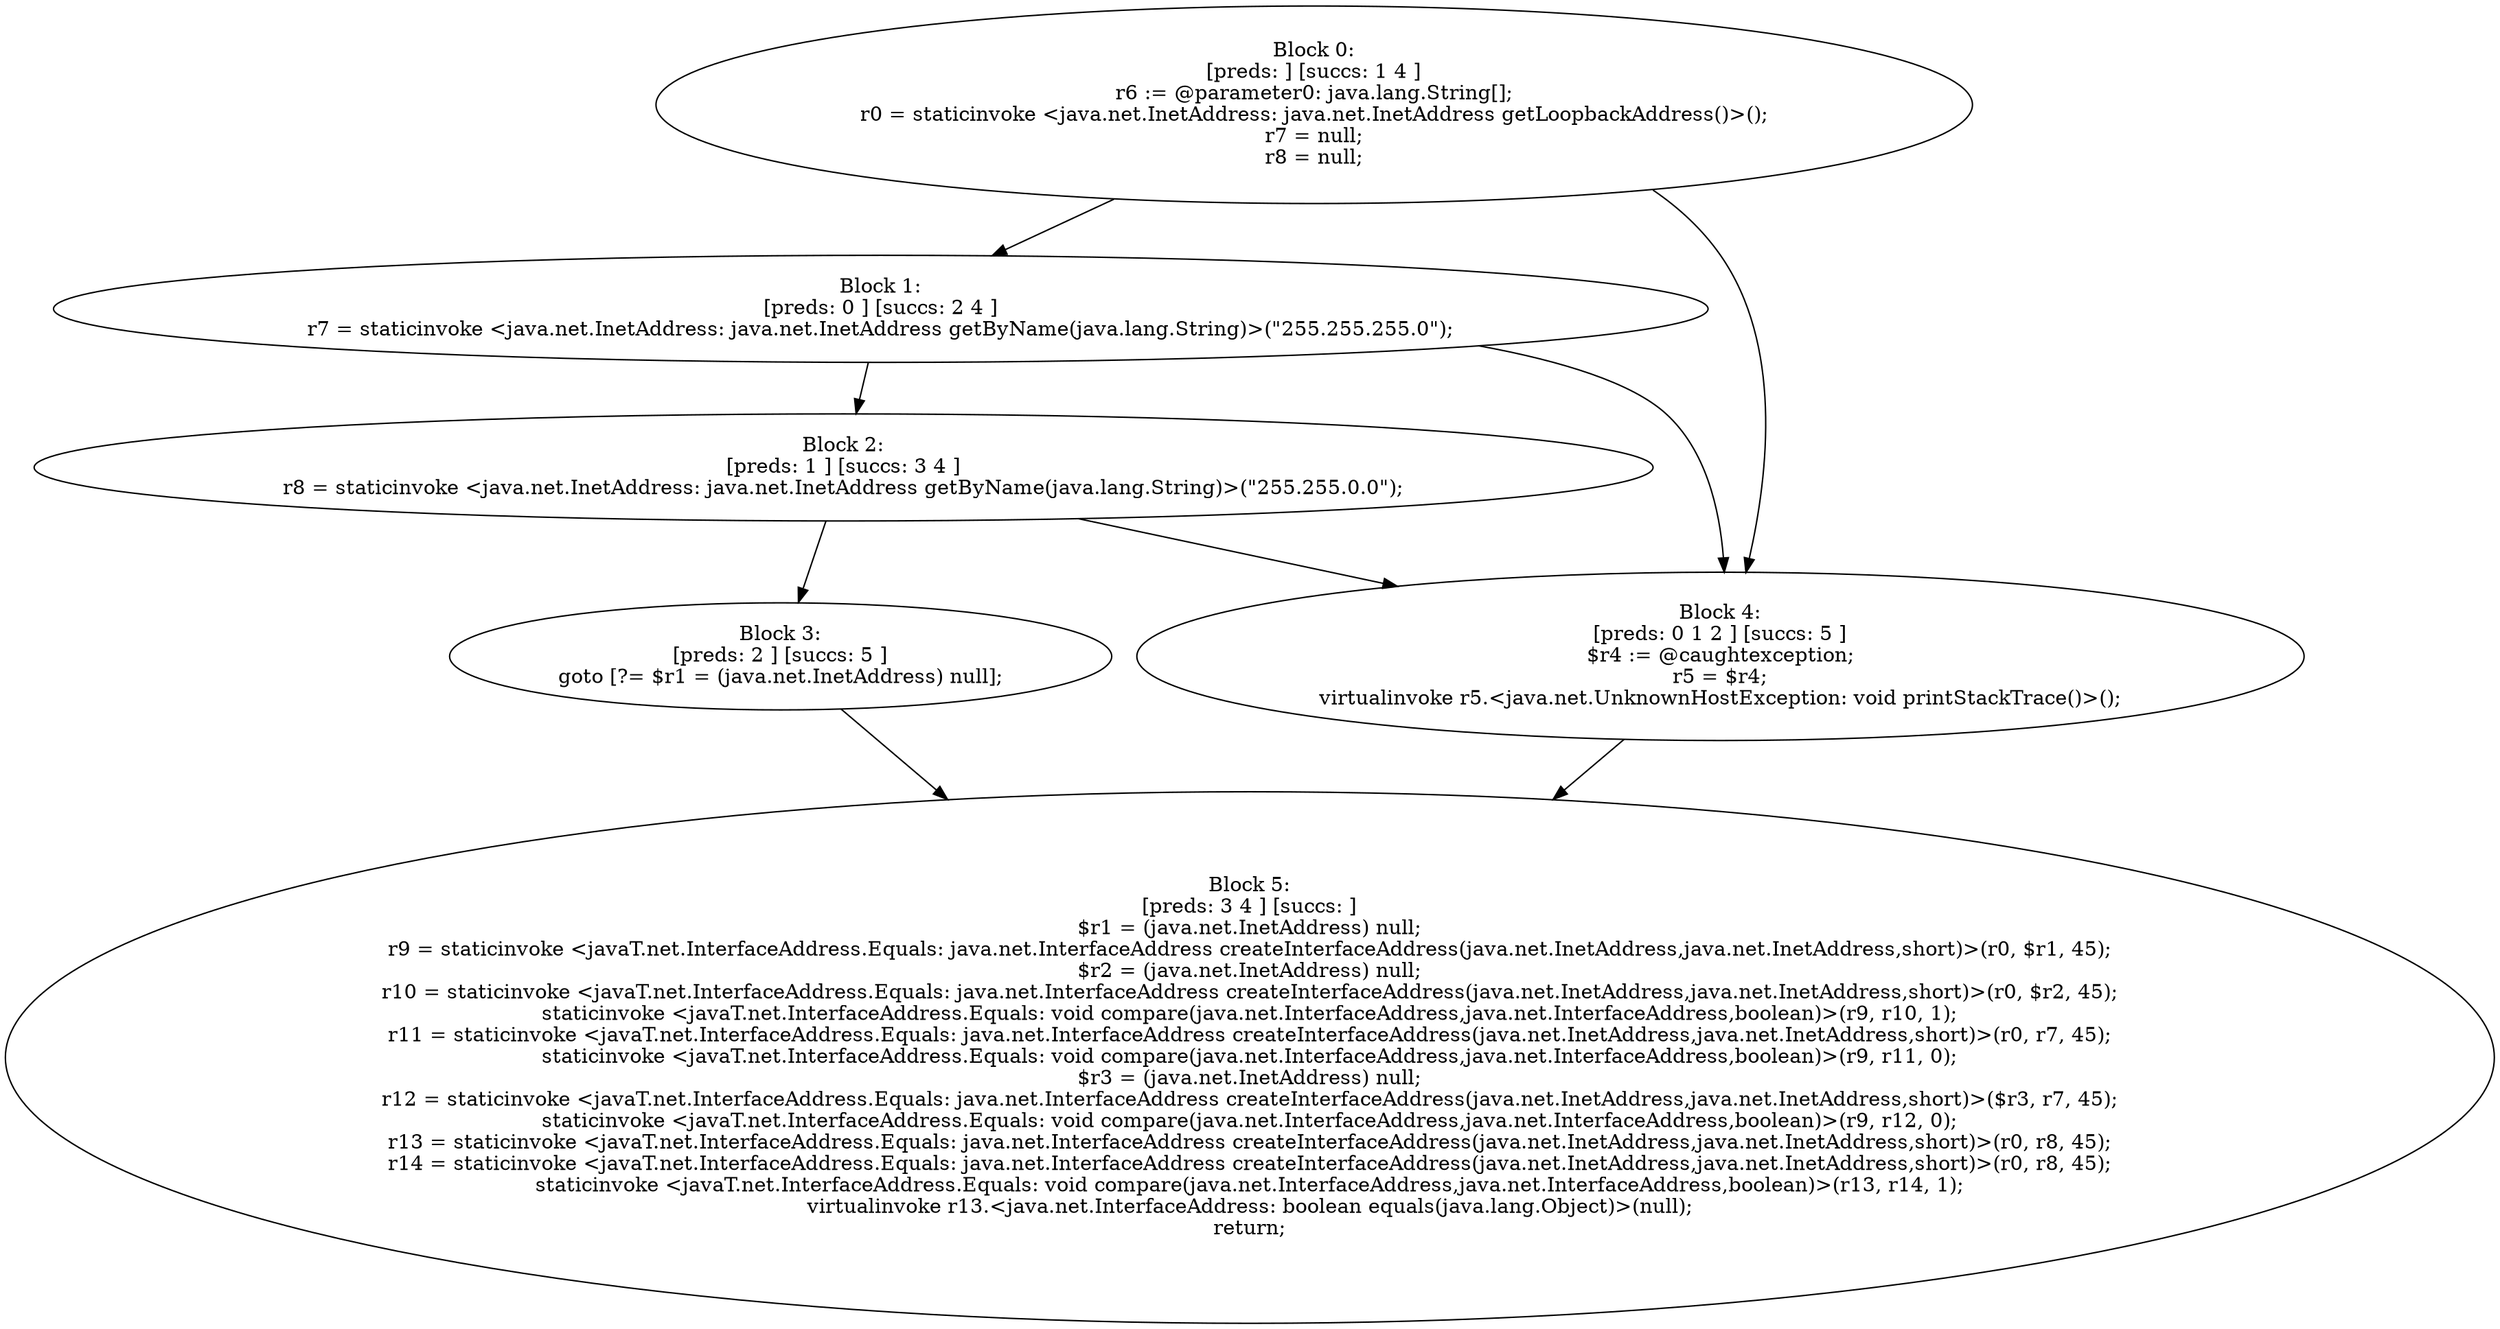 digraph "unitGraph" {
    "Block 0:
[preds: ] [succs: 1 4 ]
r6 := @parameter0: java.lang.String[];
r0 = staticinvoke <java.net.InetAddress: java.net.InetAddress getLoopbackAddress()>();
r7 = null;
r8 = null;
"
    "Block 1:
[preds: 0 ] [succs: 2 4 ]
r7 = staticinvoke <java.net.InetAddress: java.net.InetAddress getByName(java.lang.String)>(\"255.255.255.0\");
"
    "Block 2:
[preds: 1 ] [succs: 3 4 ]
r8 = staticinvoke <java.net.InetAddress: java.net.InetAddress getByName(java.lang.String)>(\"255.255.0.0\");
"
    "Block 3:
[preds: 2 ] [succs: 5 ]
goto [?= $r1 = (java.net.InetAddress) null];
"
    "Block 4:
[preds: 0 1 2 ] [succs: 5 ]
$r4 := @caughtexception;
r5 = $r4;
virtualinvoke r5.<java.net.UnknownHostException: void printStackTrace()>();
"
    "Block 5:
[preds: 3 4 ] [succs: ]
$r1 = (java.net.InetAddress) null;
r9 = staticinvoke <javaT.net.InterfaceAddress.Equals: java.net.InterfaceAddress createInterfaceAddress(java.net.InetAddress,java.net.InetAddress,short)>(r0, $r1, 45);
$r2 = (java.net.InetAddress) null;
r10 = staticinvoke <javaT.net.InterfaceAddress.Equals: java.net.InterfaceAddress createInterfaceAddress(java.net.InetAddress,java.net.InetAddress,short)>(r0, $r2, 45);
staticinvoke <javaT.net.InterfaceAddress.Equals: void compare(java.net.InterfaceAddress,java.net.InterfaceAddress,boolean)>(r9, r10, 1);
r11 = staticinvoke <javaT.net.InterfaceAddress.Equals: java.net.InterfaceAddress createInterfaceAddress(java.net.InetAddress,java.net.InetAddress,short)>(r0, r7, 45);
staticinvoke <javaT.net.InterfaceAddress.Equals: void compare(java.net.InterfaceAddress,java.net.InterfaceAddress,boolean)>(r9, r11, 0);
$r3 = (java.net.InetAddress) null;
r12 = staticinvoke <javaT.net.InterfaceAddress.Equals: java.net.InterfaceAddress createInterfaceAddress(java.net.InetAddress,java.net.InetAddress,short)>($r3, r7, 45);
staticinvoke <javaT.net.InterfaceAddress.Equals: void compare(java.net.InterfaceAddress,java.net.InterfaceAddress,boolean)>(r9, r12, 0);
r13 = staticinvoke <javaT.net.InterfaceAddress.Equals: java.net.InterfaceAddress createInterfaceAddress(java.net.InetAddress,java.net.InetAddress,short)>(r0, r8, 45);
r14 = staticinvoke <javaT.net.InterfaceAddress.Equals: java.net.InterfaceAddress createInterfaceAddress(java.net.InetAddress,java.net.InetAddress,short)>(r0, r8, 45);
staticinvoke <javaT.net.InterfaceAddress.Equals: void compare(java.net.InterfaceAddress,java.net.InterfaceAddress,boolean)>(r13, r14, 1);
virtualinvoke r13.<java.net.InterfaceAddress: boolean equals(java.lang.Object)>(null);
return;
"
    "Block 0:
[preds: ] [succs: 1 4 ]
r6 := @parameter0: java.lang.String[];
r0 = staticinvoke <java.net.InetAddress: java.net.InetAddress getLoopbackAddress()>();
r7 = null;
r8 = null;
"->"Block 1:
[preds: 0 ] [succs: 2 4 ]
r7 = staticinvoke <java.net.InetAddress: java.net.InetAddress getByName(java.lang.String)>(\"255.255.255.0\");
";
    "Block 0:
[preds: ] [succs: 1 4 ]
r6 := @parameter0: java.lang.String[];
r0 = staticinvoke <java.net.InetAddress: java.net.InetAddress getLoopbackAddress()>();
r7 = null;
r8 = null;
"->"Block 4:
[preds: 0 1 2 ] [succs: 5 ]
$r4 := @caughtexception;
r5 = $r4;
virtualinvoke r5.<java.net.UnknownHostException: void printStackTrace()>();
";
    "Block 1:
[preds: 0 ] [succs: 2 4 ]
r7 = staticinvoke <java.net.InetAddress: java.net.InetAddress getByName(java.lang.String)>(\"255.255.255.0\");
"->"Block 2:
[preds: 1 ] [succs: 3 4 ]
r8 = staticinvoke <java.net.InetAddress: java.net.InetAddress getByName(java.lang.String)>(\"255.255.0.0\");
";
    "Block 1:
[preds: 0 ] [succs: 2 4 ]
r7 = staticinvoke <java.net.InetAddress: java.net.InetAddress getByName(java.lang.String)>(\"255.255.255.0\");
"->"Block 4:
[preds: 0 1 2 ] [succs: 5 ]
$r4 := @caughtexception;
r5 = $r4;
virtualinvoke r5.<java.net.UnknownHostException: void printStackTrace()>();
";
    "Block 2:
[preds: 1 ] [succs: 3 4 ]
r8 = staticinvoke <java.net.InetAddress: java.net.InetAddress getByName(java.lang.String)>(\"255.255.0.0\");
"->"Block 3:
[preds: 2 ] [succs: 5 ]
goto [?= $r1 = (java.net.InetAddress) null];
";
    "Block 2:
[preds: 1 ] [succs: 3 4 ]
r8 = staticinvoke <java.net.InetAddress: java.net.InetAddress getByName(java.lang.String)>(\"255.255.0.0\");
"->"Block 4:
[preds: 0 1 2 ] [succs: 5 ]
$r4 := @caughtexception;
r5 = $r4;
virtualinvoke r5.<java.net.UnknownHostException: void printStackTrace()>();
";
    "Block 3:
[preds: 2 ] [succs: 5 ]
goto [?= $r1 = (java.net.InetAddress) null];
"->"Block 5:
[preds: 3 4 ] [succs: ]
$r1 = (java.net.InetAddress) null;
r9 = staticinvoke <javaT.net.InterfaceAddress.Equals: java.net.InterfaceAddress createInterfaceAddress(java.net.InetAddress,java.net.InetAddress,short)>(r0, $r1, 45);
$r2 = (java.net.InetAddress) null;
r10 = staticinvoke <javaT.net.InterfaceAddress.Equals: java.net.InterfaceAddress createInterfaceAddress(java.net.InetAddress,java.net.InetAddress,short)>(r0, $r2, 45);
staticinvoke <javaT.net.InterfaceAddress.Equals: void compare(java.net.InterfaceAddress,java.net.InterfaceAddress,boolean)>(r9, r10, 1);
r11 = staticinvoke <javaT.net.InterfaceAddress.Equals: java.net.InterfaceAddress createInterfaceAddress(java.net.InetAddress,java.net.InetAddress,short)>(r0, r7, 45);
staticinvoke <javaT.net.InterfaceAddress.Equals: void compare(java.net.InterfaceAddress,java.net.InterfaceAddress,boolean)>(r9, r11, 0);
$r3 = (java.net.InetAddress) null;
r12 = staticinvoke <javaT.net.InterfaceAddress.Equals: java.net.InterfaceAddress createInterfaceAddress(java.net.InetAddress,java.net.InetAddress,short)>($r3, r7, 45);
staticinvoke <javaT.net.InterfaceAddress.Equals: void compare(java.net.InterfaceAddress,java.net.InterfaceAddress,boolean)>(r9, r12, 0);
r13 = staticinvoke <javaT.net.InterfaceAddress.Equals: java.net.InterfaceAddress createInterfaceAddress(java.net.InetAddress,java.net.InetAddress,short)>(r0, r8, 45);
r14 = staticinvoke <javaT.net.InterfaceAddress.Equals: java.net.InterfaceAddress createInterfaceAddress(java.net.InetAddress,java.net.InetAddress,short)>(r0, r8, 45);
staticinvoke <javaT.net.InterfaceAddress.Equals: void compare(java.net.InterfaceAddress,java.net.InterfaceAddress,boolean)>(r13, r14, 1);
virtualinvoke r13.<java.net.InterfaceAddress: boolean equals(java.lang.Object)>(null);
return;
";
    "Block 4:
[preds: 0 1 2 ] [succs: 5 ]
$r4 := @caughtexception;
r5 = $r4;
virtualinvoke r5.<java.net.UnknownHostException: void printStackTrace()>();
"->"Block 5:
[preds: 3 4 ] [succs: ]
$r1 = (java.net.InetAddress) null;
r9 = staticinvoke <javaT.net.InterfaceAddress.Equals: java.net.InterfaceAddress createInterfaceAddress(java.net.InetAddress,java.net.InetAddress,short)>(r0, $r1, 45);
$r2 = (java.net.InetAddress) null;
r10 = staticinvoke <javaT.net.InterfaceAddress.Equals: java.net.InterfaceAddress createInterfaceAddress(java.net.InetAddress,java.net.InetAddress,short)>(r0, $r2, 45);
staticinvoke <javaT.net.InterfaceAddress.Equals: void compare(java.net.InterfaceAddress,java.net.InterfaceAddress,boolean)>(r9, r10, 1);
r11 = staticinvoke <javaT.net.InterfaceAddress.Equals: java.net.InterfaceAddress createInterfaceAddress(java.net.InetAddress,java.net.InetAddress,short)>(r0, r7, 45);
staticinvoke <javaT.net.InterfaceAddress.Equals: void compare(java.net.InterfaceAddress,java.net.InterfaceAddress,boolean)>(r9, r11, 0);
$r3 = (java.net.InetAddress) null;
r12 = staticinvoke <javaT.net.InterfaceAddress.Equals: java.net.InterfaceAddress createInterfaceAddress(java.net.InetAddress,java.net.InetAddress,short)>($r3, r7, 45);
staticinvoke <javaT.net.InterfaceAddress.Equals: void compare(java.net.InterfaceAddress,java.net.InterfaceAddress,boolean)>(r9, r12, 0);
r13 = staticinvoke <javaT.net.InterfaceAddress.Equals: java.net.InterfaceAddress createInterfaceAddress(java.net.InetAddress,java.net.InetAddress,short)>(r0, r8, 45);
r14 = staticinvoke <javaT.net.InterfaceAddress.Equals: java.net.InterfaceAddress createInterfaceAddress(java.net.InetAddress,java.net.InetAddress,short)>(r0, r8, 45);
staticinvoke <javaT.net.InterfaceAddress.Equals: void compare(java.net.InterfaceAddress,java.net.InterfaceAddress,boolean)>(r13, r14, 1);
virtualinvoke r13.<java.net.InterfaceAddress: boolean equals(java.lang.Object)>(null);
return;
";
}
